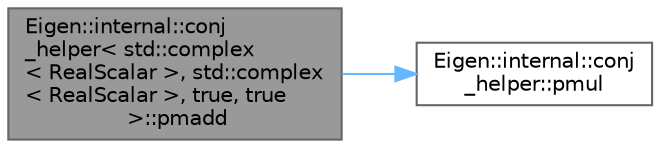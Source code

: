 digraph "Eigen::internal::conj_helper&lt; std::complex&lt; RealScalar &gt;, std::complex&lt; RealScalar &gt;, true, true &gt;::pmadd"
{
 // LATEX_PDF_SIZE
  bgcolor="transparent";
  edge [fontname=Helvetica,fontsize=10,labelfontname=Helvetica,labelfontsize=10];
  node [fontname=Helvetica,fontsize=10,shape=box,height=0.2,width=0.4];
  rankdir="LR";
  Node1 [id="Node000001",label="Eigen::internal::conj\l_helper\< std::complex\l\< RealScalar \>, std::complex\l\< RealScalar \>, true, true\l \>::pmadd",height=0.2,width=0.4,color="gray40", fillcolor="grey60", style="filled", fontcolor="black",tooltip=" "];
  Node1 -> Node2 [id="edge2_Node000001_Node000002",color="steelblue1",style="solid",tooltip=" "];
  Node2 [id="Node000002",label="Eigen::internal::conj\l_helper::pmul",height=0.2,width=0.4,color="grey40", fillcolor="white", style="filled",URL="$struct_eigen_1_1internal_1_1conj__helper.html#a10c2bdc3cc1a624a2c8d5d9ccc89679e",tooltip=" "];
}
